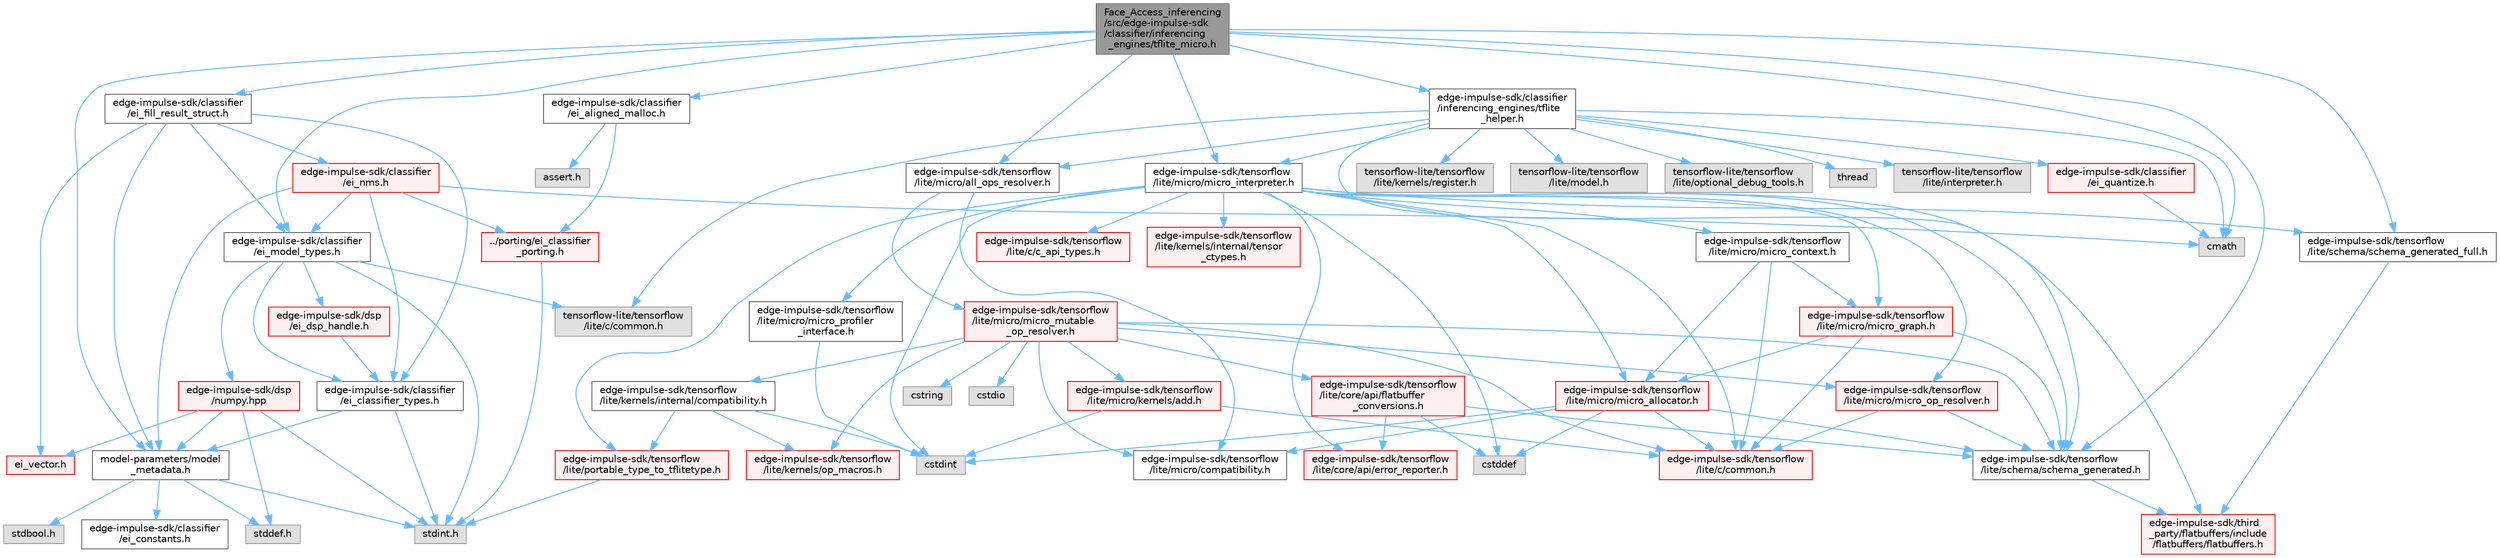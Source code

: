 digraph "Face_Access_inferencing/src/edge-impulse-sdk/classifier/inferencing_engines/tflite_micro.h"
{
 // LATEX_PDF_SIZE
  bgcolor="transparent";
  edge [fontname=Helvetica,fontsize=10,labelfontname=Helvetica,labelfontsize=10];
  node [fontname=Helvetica,fontsize=10,shape=box,height=0.2,width=0.4];
  Node1 [id="Node000001",label="Face_Access_inferencing\l/src/edge-impulse-sdk\l/classifier/inferencing\l_engines/tflite_micro.h",height=0.2,width=0.4,color="gray40", fillcolor="grey60", style="filled", fontcolor="black",tooltip=" "];
  Node1 -> Node2 [id="edge1_Node000001_Node000002",color="steelblue1",style="solid",tooltip=" "];
  Node2 [id="Node000002",label="model-parameters/model\l_metadata.h",height=0.2,width=0.4,color="grey40", fillcolor="white", style="filled",URL="$model__metadata_8h.html",tooltip=" "];
  Node2 -> Node3 [id="edge2_Node000002_Node000003",color="steelblue1",style="solid",tooltip=" "];
  Node3 [id="Node000003",label="stdint.h",height=0.2,width=0.4,color="grey60", fillcolor="#E0E0E0", style="filled",tooltip=" "];
  Node2 -> Node4 [id="edge3_Node000002_Node000004",color="steelblue1",style="solid",tooltip=" "];
  Node4 [id="Node000004",label="stdbool.h",height=0.2,width=0.4,color="grey60", fillcolor="#E0E0E0", style="filled",tooltip=" "];
  Node2 -> Node5 [id="edge4_Node000002_Node000005",color="steelblue1",style="solid",tooltip=" "];
  Node5 [id="Node000005",label="stddef.h",height=0.2,width=0.4,color="grey60", fillcolor="#E0E0E0", style="filled",tooltip=" "];
  Node2 -> Node6 [id="edge5_Node000002_Node000006",color="steelblue1",style="solid",tooltip=" "];
  Node6 [id="Node000006",label="edge-impulse-sdk/classifier\l/ei_constants.h",height=0.2,width=0.4,color="grey40", fillcolor="white", style="filled",URL="$ei__constants_8h.html",tooltip=" "];
  Node1 -> Node7 [id="edge6_Node000001_Node000007",color="steelblue1",style="solid",tooltip=" "];
  Node7 [id="Node000007",label="cmath",height=0.2,width=0.4,color="grey60", fillcolor="#E0E0E0", style="filled",tooltip=" "];
  Node1 -> Node8 [id="edge7_Node000001_Node000008",color="steelblue1",style="solid",tooltip=" "];
  Node8 [id="Node000008",label="edge-impulse-sdk/tensorflow\l/lite/micro/all_ops_resolver.h",height=0.2,width=0.4,color="grey40", fillcolor="white", style="filled",URL="$_face___access__inferencing_2src_2edge-impulse-sdk_2tensorflow_2lite_2micro_2all__ops__resolver_8h.html",tooltip=" "];
  Node8 -> Node9 [id="edge8_Node000008_Node000009",color="steelblue1",style="solid",tooltip=" "];
  Node9 [id="Node000009",label="edge-impulse-sdk/tensorflow\l/lite/micro/compatibility.h",height=0.2,width=0.4,color="grey40", fillcolor="white", style="filled",URL="$_face___access__inferencing_2src_2edge-impulse-sdk_2tensorflow_2lite_2micro_2compatibility_8h.html",tooltip=" "];
  Node8 -> Node10 [id="edge9_Node000008_Node000010",color="steelblue1",style="solid",tooltip=" "];
  Node10 [id="Node000010",label="edge-impulse-sdk/tensorflow\l/lite/micro/micro_mutable\l_op_resolver.h",height=0.2,width=0.4,color="red", fillcolor="#FFF0F0", style="filled",URL="$_face___access__inferencing_2src_2edge-impulse-sdk_2tensorflow_2lite_2micro_2micro__mutable__op__resolver_8h.html",tooltip=" "];
  Node10 -> Node11 [id="edge10_Node000010_Node000011",color="steelblue1",style="solid",tooltip=" "];
  Node11 [id="Node000011",label="cstdio",height=0.2,width=0.4,color="grey60", fillcolor="#E0E0E0", style="filled",tooltip=" "];
  Node10 -> Node12 [id="edge11_Node000010_Node000012",color="steelblue1",style="solid",tooltip=" "];
  Node12 [id="Node000012",label="cstring",height=0.2,width=0.4,color="grey60", fillcolor="#E0E0E0", style="filled",tooltip=" "];
  Node10 -> Node13 [id="edge12_Node000010_Node000013",color="steelblue1",style="solid",tooltip=" "];
  Node13 [id="Node000013",label="edge-impulse-sdk/tensorflow\l/lite/c/common.h",height=0.2,width=0.4,color="red", fillcolor="#FFF0F0", style="filled",URL="$_face___access__inferencing_2src_2edge-impulse-sdk_2tensorflow_2lite_2c_2common_8h.html",tooltip=" "];
  Node10 -> Node17 [id="edge13_Node000010_Node000017",color="steelblue1",style="solid",tooltip=" "];
  Node17 [id="Node000017",label="edge-impulse-sdk/tensorflow\l/lite/core/api/flatbuffer\l_conversions.h",height=0.2,width=0.4,color="red", fillcolor="#FFF0F0", style="filled",URL="$_face___access__inferencing_2src_2edge-impulse-sdk_2tensorflow_2lite_2core_2api_2flatbuffer__conversions_8h.html",tooltip=" "];
  Node17 -> Node18 [id="edge14_Node000017_Node000018",color="steelblue1",style="solid",tooltip=" "];
  Node18 [id="Node000018",label="cstddef",height=0.2,width=0.4,color="grey60", fillcolor="#E0E0E0", style="filled",tooltip=" "];
  Node17 -> Node21 [id="edge15_Node000017_Node000021",color="steelblue1",style="solid",tooltip=" "];
  Node21 [id="Node000021",label="edge-impulse-sdk/tensorflow\l/lite/core/api/error_reporter.h",height=0.2,width=0.4,color="red", fillcolor="#FFF0F0", style="filled",URL="$_face___access__inferencing_2src_2edge-impulse-sdk_2tensorflow_2lite_2core_2api_2error__reporter_8h.html",tooltip=" "];
  Node17 -> Node23 [id="edge16_Node000017_Node000023",color="steelblue1",style="solid",tooltip=" "];
  Node23 [id="Node000023",label="edge-impulse-sdk/tensorflow\l/lite/schema/schema_generated.h",height=0.2,width=0.4,color="grey40", fillcolor="white", style="filled",URL="$_face___access__inferencing_2src_2edge-impulse-sdk_2tensorflow_2lite_2schema_2schema__generated_8h.html",tooltip=" "];
  Node23 -> Node24 [id="edge17_Node000023_Node000024",color="steelblue1",style="solid",tooltip=" "];
  Node24 [id="Node000024",label="edge-impulse-sdk/third\l_party/flatbuffers/include\l/flatbuffers/flatbuffers.h",height=0.2,width=0.4,color="red", fillcolor="#FFF0F0", style="filled",URL="$_face___access__inferencing_2src_2edge-impulse-sdk_2third__party_2flatbuffers_2include_2flatbuffers_2flatbuffers_8h.html",tooltip=" "];
  Node10 -> Node53 [id="edge18_Node000010_Node000053",color="steelblue1",style="solid",tooltip=" "];
  Node53 [id="Node000053",label="edge-impulse-sdk/tensorflow\l/lite/kernels/internal/compatibility.h",height=0.2,width=0.4,color="grey40", fillcolor="white", style="filled",URL="$_face___access__inferencing_2src_2edge-impulse-sdk_2tensorflow_2lite_2kernels_2internal_2compatibility_8h.html",tooltip=" "];
  Node53 -> Node28 [id="edge19_Node000053_Node000028",color="steelblue1",style="solid",tooltip=" "];
  Node28 [id="Node000028",label="cstdint",height=0.2,width=0.4,color="grey60", fillcolor="#E0E0E0", style="filled",tooltip=" "];
  Node53 -> Node54 [id="edge20_Node000053_Node000054",color="steelblue1",style="solid",tooltip=" "];
  Node54 [id="Node000054",label="edge-impulse-sdk/tensorflow\l/lite/portable_type_to_tflitetype.h",height=0.2,width=0.4,color="red", fillcolor="#FFF0F0", style="filled",URL="$_face___access__inferencing_2src_2edge-impulse-sdk_2tensorflow_2lite_2portable__type__to__tflitetype_8h.html",tooltip=" "];
  Node54 -> Node3 [id="edge21_Node000054_Node000003",color="steelblue1",style="solid",tooltip=" "];
  Node53 -> Node55 [id="edge22_Node000053_Node000055",color="steelblue1",style="solid",tooltip=" "];
  Node55 [id="Node000055",label="edge-impulse-sdk/tensorflow\l/lite/kernels/op_macros.h",height=0.2,width=0.4,color="red", fillcolor="#FFF0F0", style="filled",URL="$_face___access__inferencing_2src_2edge-impulse-sdk_2tensorflow_2lite_2kernels_2op__macros_8h.html",tooltip=" "];
  Node10 -> Node55 [id="edge23_Node000010_Node000055",color="steelblue1",style="solid",tooltip=" "];
  Node10 -> Node9 [id="edge24_Node000010_Node000009",color="steelblue1",style="solid",tooltip=" "];
  Node10 -> Node57 [id="edge25_Node000010_Node000057",color="steelblue1",style="solid",tooltip=" "];
  Node57 [id="Node000057",label="edge-impulse-sdk/tensorflow\l/lite/micro/kernels/add.h",height=0.2,width=0.4,color="red", fillcolor="#FFF0F0", style="filled",URL="$_face___access__inferencing_2src_2edge-impulse-sdk_2tensorflow_2lite_2micro_2kernels_2add_8h.html",tooltip=" "];
  Node57 -> Node28 [id="edge26_Node000057_Node000028",color="steelblue1",style="solid",tooltip=" "];
  Node57 -> Node13 [id="edge27_Node000057_Node000013",color="steelblue1",style="solid",tooltip=" "];
  Node10 -> Node104 [id="edge28_Node000010_Node000104",color="steelblue1",style="solid",tooltip=" "];
  Node104 [id="Node000104",label="edge-impulse-sdk/tensorflow\l/lite/micro/micro_op_resolver.h",height=0.2,width=0.4,color="red", fillcolor="#FFF0F0", style="filled",URL="$_face___access__inferencing_2src_2edge-impulse-sdk_2tensorflow_2lite_2micro_2micro__op__resolver_8h.html",tooltip=" "];
  Node104 -> Node13 [id="edge29_Node000104_Node000013",color="steelblue1",style="solid",tooltip=" "];
  Node104 -> Node23 [id="edge30_Node000104_Node000023",color="steelblue1",style="solid",tooltip=" "];
  Node10 -> Node23 [id="edge31_Node000010_Node000023",color="steelblue1",style="solid",tooltip=" "];
  Node1 -> Node107 [id="edge32_Node000001_Node000107",color="steelblue1",style="solid",tooltip=" "];
  Node107 [id="Node000107",label="edge-impulse-sdk/tensorflow\l/lite/micro/micro_interpreter.h",height=0.2,width=0.4,color="grey40", fillcolor="white", style="filled",URL="$_face___access__inferencing_2src_2edge-impulse-sdk_2tensorflow_2lite_2micro_2micro__interpreter_8h.html",tooltip=" "];
  Node107 -> Node18 [id="edge33_Node000107_Node000018",color="steelblue1",style="solid",tooltip=" "];
  Node107 -> Node28 [id="edge34_Node000107_Node000028",color="steelblue1",style="solid",tooltip=" "];
  Node107 -> Node24 [id="edge35_Node000107_Node000024",color="steelblue1",style="solid",tooltip=" "];
  Node107 -> Node86 [id="edge36_Node000107_Node000086",color="steelblue1",style="solid",tooltip=" "];
  Node86 [id="Node000086",label="edge-impulse-sdk/tensorflow\l/lite/c/c_api_types.h",height=0.2,width=0.4,color="red", fillcolor="#FFF0F0", style="filled",URL="$_face___access__inferencing_2src_2edge-impulse-sdk_2tensorflow_2lite_2c_2c__api__types_8h.html",tooltip=" "];
  Node107 -> Node13 [id="edge37_Node000107_Node000013",color="steelblue1",style="solid",tooltip=" "];
  Node107 -> Node21 [id="edge38_Node000107_Node000021",color="steelblue1",style="solid",tooltip=" "];
  Node107 -> Node78 [id="edge39_Node000107_Node000078",color="steelblue1",style="solid",tooltip=" "];
  Node78 [id="Node000078",label="edge-impulse-sdk/tensorflow\l/lite/kernels/internal/tensor\l_ctypes.h",height=0.2,width=0.4,color="red", fillcolor="#FFF0F0", style="filled",URL="$_face___access__inferencing_2src_2edge-impulse-sdk_2tensorflow_2lite_2kernels_2internal_2tensor__ctypes_8h.html",tooltip=" "];
  Node107 -> Node83 [id="edge40_Node000107_Node000083",color="steelblue1",style="solid",tooltip=" "];
  Node83 [id="Node000083",label="edge-impulse-sdk/tensorflow\l/lite/micro/micro_allocator.h",height=0.2,width=0.4,color="red", fillcolor="#FFF0F0", style="filled",URL="$_face___access__inferencing_2src_2edge-impulse-sdk_2tensorflow_2lite_2micro_2micro__allocator_8h.html",tooltip=" "];
  Node83 -> Node18 [id="edge41_Node000083_Node000018",color="steelblue1",style="solid",tooltip=" "];
  Node83 -> Node28 [id="edge42_Node000083_Node000028",color="steelblue1",style="solid",tooltip=" "];
  Node83 -> Node13 [id="edge43_Node000083_Node000013",color="steelblue1",style="solid",tooltip=" "];
  Node83 -> Node9 [id="edge44_Node000083_Node000009",color="steelblue1",style="solid",tooltip=" "];
  Node83 -> Node23 [id="edge45_Node000083_Node000023",color="steelblue1",style="solid",tooltip=" "];
  Node107 -> Node82 [id="edge46_Node000107_Node000082",color="steelblue1",style="solid",tooltip=" "];
  Node82 [id="Node000082",label="edge-impulse-sdk/tensorflow\l/lite/micro/micro_context.h",height=0.2,width=0.4,color="grey40", fillcolor="white", style="filled",URL="$_face___access__inferencing_2src_2edge-impulse-sdk_2tensorflow_2lite_2micro_2micro__context_8h.html",tooltip=" "];
  Node82 -> Node13 [id="edge47_Node000082_Node000013",color="steelblue1",style="solid",tooltip=" "];
  Node82 -> Node83 [id="edge48_Node000082_Node000083",color="steelblue1",style="solid",tooltip=" "];
  Node82 -> Node97 [id="edge49_Node000082_Node000097",color="steelblue1",style="solid",tooltip=" "];
  Node97 [id="Node000097",label="edge-impulse-sdk/tensorflow\l/lite/micro/micro_graph.h",height=0.2,width=0.4,color="red", fillcolor="#FFF0F0", style="filled",URL="$_face___access__inferencing_2src_2edge-impulse-sdk_2tensorflow_2lite_2micro_2micro__graph_8h.html",tooltip=" "];
  Node97 -> Node13 [id="edge50_Node000097_Node000013",color="steelblue1",style="solid",tooltip=" "];
  Node97 -> Node83 [id="edge51_Node000097_Node000083",color="steelblue1",style="solid",tooltip=" "];
  Node97 -> Node23 [id="edge52_Node000097_Node000023",color="steelblue1",style="solid",tooltip=" "];
  Node107 -> Node97 [id="edge53_Node000107_Node000097",color="steelblue1",style="solid",tooltip=" "];
  Node107 -> Node104 [id="edge54_Node000107_Node000104",color="steelblue1",style="solid",tooltip=" "];
  Node107 -> Node108 [id="edge55_Node000107_Node000108",color="steelblue1",style="solid",tooltip=" "];
  Node108 [id="Node000108",label="edge-impulse-sdk/tensorflow\l/lite/micro/micro_profiler\l_interface.h",height=0.2,width=0.4,color="grey40", fillcolor="white", style="filled",URL="$_face___access__inferencing_2src_2edge-impulse-sdk_2tensorflow_2lite_2micro_2micro__profiler__interface_8h.html",tooltip=" "];
  Node108 -> Node28 [id="edge56_Node000108_Node000028",color="steelblue1",style="solid",tooltip=" "];
  Node107 -> Node54 [id="edge57_Node000107_Node000054",color="steelblue1",style="solid",tooltip=" "];
  Node107 -> Node23 [id="edge58_Node000107_Node000023",color="steelblue1",style="solid",tooltip=" "];
  Node107 -> Node109 [id="edge59_Node000107_Node000109",color="steelblue1",style="solid",tooltip=" "];
  Node109 [id="Node000109",label="edge-impulse-sdk/tensorflow\l/lite/schema/schema_generated_full.h",height=0.2,width=0.4,color="grey40", fillcolor="white", style="filled",URL="$schema__generated__full_8h.html",tooltip=" "];
  Node109 -> Node24 [id="edge60_Node000109_Node000024",color="steelblue1",style="solid",tooltip=" "];
  Node1 -> Node23 [id="edge61_Node000001_Node000023",color="steelblue1",style="solid",tooltip=" "];
  Node1 -> Node109 [id="edge62_Node000001_Node000109",color="steelblue1",style="solid",tooltip=" "];
  Node1 -> Node110 [id="edge63_Node000001_Node000110",color="steelblue1",style="solid",tooltip=" "];
  Node110 [id="Node000110",label="edge-impulse-sdk/classifier\l/ei_aligned_malloc.h",height=0.2,width=0.4,color="grey40", fillcolor="white", style="filled",URL="$ei__aligned__malloc_8h.html",tooltip=" "];
  Node110 -> Node27 [id="edge64_Node000110_Node000027",color="steelblue1",style="solid",tooltip=" "];
  Node27 [id="Node000027",label="assert.h",height=0.2,width=0.4,color="grey60", fillcolor="#E0E0E0", style="filled",tooltip=" "];
  Node110 -> Node111 [id="edge65_Node000110_Node000111",color="steelblue1",style="solid",tooltip=" "];
  Node111 [id="Node000111",label="../porting/ei_classifier\l_porting.h",height=0.2,width=0.4,color="red", fillcolor="#FFF0F0", style="filled",URL="$ei__classifier__porting_8h.html",tooltip=" "];
  Node111 -> Node3 [id="edge66_Node000111_Node000003",color="steelblue1",style="solid",tooltip=" "];
  Node1 -> Node114 [id="edge67_Node000001_Node000114",color="steelblue1",style="solid",tooltip=" "];
  Node114 [id="Node000114",label="edge-impulse-sdk/classifier\l/ei_fill_result_struct.h",height=0.2,width=0.4,color="grey40", fillcolor="white", style="filled",URL="$ei__fill__result__struct_8h.html",tooltip=" "];
  Node114 -> Node2 [id="edge68_Node000114_Node000002",color="steelblue1",style="solid",tooltip=" "];
  Node114 -> Node115 [id="edge69_Node000114_Node000115",color="steelblue1",style="solid",tooltip=" "];
  Node115 [id="Node000115",label="edge-impulse-sdk/classifier\l/ei_model_types.h",height=0.2,width=0.4,color="grey40", fillcolor="white", style="filled",URL="$ei__model__types_8h.html",tooltip=" "];
  Node115 -> Node3 [id="edge70_Node000115_Node000003",color="steelblue1",style="solid",tooltip=" "];
  Node115 -> Node116 [id="edge71_Node000115_Node000116",color="steelblue1",style="solid",tooltip=" "];
  Node116 [id="Node000116",label="edge-impulse-sdk/classifier\l/ei_classifier_types.h",height=0.2,width=0.4,color="grey40", fillcolor="white", style="filled",URL="$ei__classifier__types_8h.html",tooltip=" "];
  Node116 -> Node3 [id="edge72_Node000116_Node000003",color="steelblue1",style="solid",tooltip=" "];
  Node116 -> Node2 [id="edge73_Node000116_Node000002",color="steelblue1",style="solid",tooltip=" "];
  Node115 -> Node117 [id="edge74_Node000115_Node000117",color="steelblue1",style="solid",tooltip=" "];
  Node117 [id="Node000117",label="edge-impulse-sdk/dsp\l/ei_dsp_handle.h",height=0.2,width=0.4,color="red", fillcolor="#FFF0F0", style="filled",URL="$ei__dsp__handle_8h.html",tooltip=" "];
  Node117 -> Node116 [id="edge75_Node000117_Node000116",color="steelblue1",style="solid",tooltip=" "];
  Node115 -> Node125 [id="edge76_Node000115_Node000125",color="steelblue1",style="solid",tooltip=" "];
  Node125 [id="Node000125",label="edge-impulse-sdk/dsp\l/numpy.hpp",height=0.2,width=0.4,color="red", fillcolor="#FFF0F0", style="filled",URL="$numpy_8hpp.html",tooltip=" "];
  Node125 -> Node3 [id="edge77_Node000125_Node000003",color="steelblue1",style="solid",tooltip=" "];
  Node125 -> Node5 [id="edge78_Node000125_Node000005",color="steelblue1",style="solid",tooltip=" "];
  Node125 -> Node127 [id="edge79_Node000125_Node000127",color="steelblue1",style="solid",tooltip=" "];
  Node127 [id="Node000127",label="ei_vector.h",height=0.2,width=0.4,color="red", fillcolor="#FFF0F0", style="filled",URL="$ei__vector_8h.html",tooltip=" "];
  Node125 -> Node2 [id="edge80_Node000125_Node000002",color="steelblue1",style="solid",tooltip=" "];
  Node115 -> Node147 [id="edge81_Node000115_Node000147",color="steelblue1",style="solid",tooltip=" "];
  Node147 [id="Node000147",label="tensorflow-lite/tensorflow\l/lite/c/common.h",height=0.2,width=0.4,color="grey60", fillcolor="#E0E0E0", style="filled",tooltip=" "];
  Node114 -> Node116 [id="edge82_Node000114_Node000116",color="steelblue1",style="solid",tooltip=" "];
  Node114 -> Node148 [id="edge83_Node000114_Node000148",color="steelblue1",style="solid",tooltip=" "];
  Node148 [id="Node000148",label="edge-impulse-sdk/classifier\l/ei_nms.h",height=0.2,width=0.4,color="red", fillcolor="#FFF0F0", style="filled",URL="$ei__nms_8h.html",tooltip=" "];
  Node148 -> Node2 [id="edge84_Node000148_Node000002",color="steelblue1",style="solid",tooltip=" "];
  Node148 -> Node115 [id="edge85_Node000148_Node000115",color="steelblue1",style="solid",tooltip=" "];
  Node148 -> Node116 [id="edge86_Node000148_Node000116",color="steelblue1",style="solid",tooltip=" "];
  Node148 -> Node111 [id="edge87_Node000148_Node000111",color="steelblue1",style="solid",tooltip=" "];
  Node148 -> Node7 [id="edge88_Node000148_Node000007",color="steelblue1",style="solid",tooltip=" "];
  Node114 -> Node127 [id="edge89_Node000114_Node000127",color="steelblue1",style="solid",tooltip=" "];
  Node1 -> Node115 [id="edge90_Node000001_Node000115",color="steelblue1",style="solid",tooltip=" "];
  Node1 -> Node151 [id="edge91_Node000001_Node000151",color="steelblue1",style="solid",tooltip=" "];
  Node151 [id="Node000151",label="edge-impulse-sdk/classifier\l/inferencing_engines/tflite\l_helper.h",height=0.2,width=0.4,color="grey40", fillcolor="white", style="filled",URL="$tflite__helper_8h.html",tooltip=" "];
  Node151 -> Node152 [id="edge92_Node000151_Node000152",color="steelblue1",style="solid",tooltip=" "];
  Node152 [id="Node000152",label="edge-impulse-sdk/classifier\l/ei_quantize.h",height=0.2,width=0.4,color="red", fillcolor="#FFF0F0", style="filled",URL="$ei__quantize_8h.html",tooltip=" "];
  Node152 -> Node7 [id="edge93_Node000152_Node000007",color="steelblue1",style="solid",tooltip=" "];
  Node151 -> Node153 [id="edge94_Node000151_Node000153",color="steelblue1",style="solid",tooltip=" "];
  Node153 [id="Node000153",label="thread",height=0.2,width=0.4,color="grey60", fillcolor="#E0E0E0", style="filled",tooltip=" "];
  Node151 -> Node147 [id="edge95_Node000151_Node000147",color="steelblue1",style="solid",tooltip=" "];
  Node151 -> Node154 [id="edge96_Node000151_Node000154",color="steelblue1",style="solid",tooltip=" "];
  Node154 [id="Node000154",label="tensorflow-lite/tensorflow\l/lite/interpreter.h",height=0.2,width=0.4,color="grey60", fillcolor="#E0E0E0", style="filled",tooltip=" "];
  Node151 -> Node155 [id="edge97_Node000151_Node000155",color="steelblue1",style="solid",tooltip=" "];
  Node155 [id="Node000155",label="tensorflow-lite/tensorflow\l/lite/kernels/register.h",height=0.2,width=0.4,color="grey60", fillcolor="#E0E0E0", style="filled",tooltip=" "];
  Node151 -> Node156 [id="edge98_Node000151_Node000156",color="steelblue1",style="solid",tooltip=" "];
  Node156 [id="Node000156",label="tensorflow-lite/tensorflow\l/lite/model.h",height=0.2,width=0.4,color="grey60", fillcolor="#E0E0E0", style="filled",tooltip=" "];
  Node151 -> Node157 [id="edge99_Node000151_Node000157",color="steelblue1",style="solid",tooltip=" "];
  Node157 [id="Node000157",label="tensorflow-lite/tensorflow\l/lite/optional_debug_tools.h",height=0.2,width=0.4,color="grey60", fillcolor="#E0E0E0", style="filled",tooltip=" "];
  Node151 -> Node7 [id="edge100_Node000151_Node000007",color="steelblue1",style="solid",tooltip=" "];
  Node151 -> Node8 [id="edge101_Node000151_Node000008",color="steelblue1",style="solid",tooltip=" "];
  Node151 -> Node107 [id="edge102_Node000151_Node000107",color="steelblue1",style="solid",tooltip=" "];
  Node151 -> Node23 [id="edge103_Node000151_Node000023",color="steelblue1",style="solid",tooltip=" "];
}
